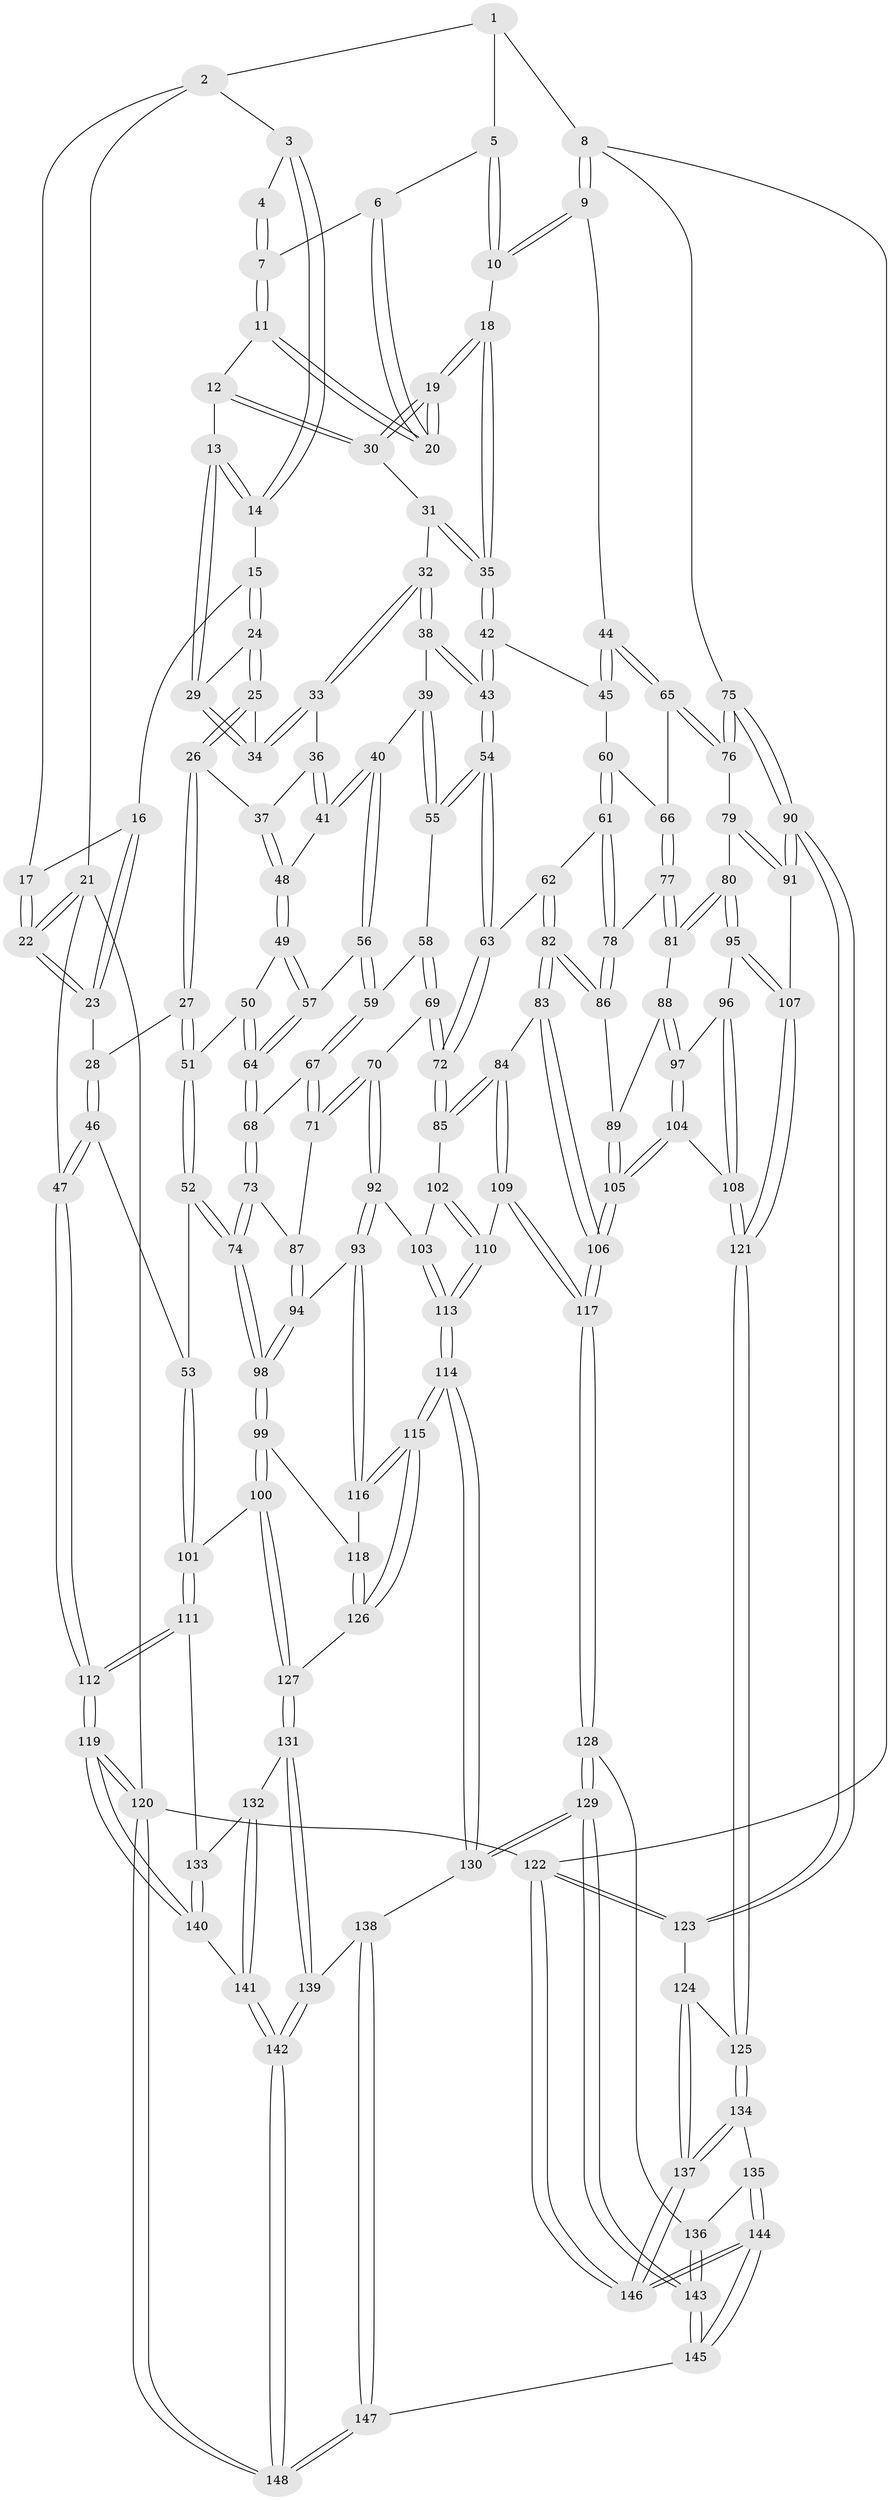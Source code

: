 // coarse degree distribution, {9: 0.01694915254237288, 4: 0.3050847457627119, 5: 0.4406779661016949, 3: 0.13559322033898305, 7: 0.05084745762711865, 6: 0.01694915254237288, 8: 0.01694915254237288, 2: 0.01694915254237288}
// Generated by graph-tools (version 1.1) at 2025/21/03/04/25 18:21:16]
// undirected, 148 vertices, 366 edges
graph export_dot {
graph [start="1"]
  node [color=gray90,style=filled];
  1 [pos="+0.8287708251693408+0"];
  2 [pos="+0.2549380364727308+0"];
  3 [pos="+0.2984507494250573+0"];
  4 [pos="+0.5768852322127916+0"];
  5 [pos="+0.8240191655446194+0"];
  6 [pos="+0.6904579353543325+0.07456448897945579"];
  7 [pos="+0.5853963168699707+0.06675855236216155"];
  8 [pos="+1+0.2688407439434646"];
  9 [pos="+1+0.25138373148860443"];
  10 [pos="+0.8918834087050136+0.18955482606294058"];
  11 [pos="+0.562709101144148+0.10332902062703186"];
  12 [pos="+0.5565147128830444+0.11021183692183063"];
  13 [pos="+0.5195028931273529+0.1145426305641025"];
  14 [pos="+0.42164782009288865+0.06423507451982226"];
  15 [pos="+0.3780170832583895+0.14419873733002286"];
  16 [pos="+0.1978700583298001+0.04115379092228123"];
  17 [pos="+0.19373152871054455+0.016249046444861134"];
  18 [pos="+0.7759361775408788+0.22162676614160992"];
  19 [pos="+0.7756799575949124+0.22138054755527803"];
  20 [pos="+0.7430263514572155+0.17821426892177267"];
  21 [pos="+0+0.20144142382406655"];
  22 [pos="+0+0.1767621236049869"];
  23 [pos="+0.20254922170146666+0.21132977818729903"];
  24 [pos="+0.374689786988438+0.1693687729075103"];
  25 [pos="+0.36360782943127895+0.19453353345057703"];
  26 [pos="+0.2830076094714876+0.2481476204955386"];
  27 [pos="+0.21937194141537827+0.2378526465259139"];
  28 [pos="+0.21234947237723334+0.2314757436741386"];
  29 [pos="+0.48516156213472506+0.16818984241484497"];
  30 [pos="+0.5751705717562908+0.15852998667072238"];
  31 [pos="+0.5788967071191621+0.24308701847483521"];
  32 [pos="+0.5247168247749071+0.27754755494268263"];
  33 [pos="+0.47254182336724804+0.2569370181021259"];
  34 [pos="+0.4680222588365209+0.24656049195418195"];
  35 [pos="+0.7146732177953238+0.29693104003295395"];
  36 [pos="+0.4330734858369086+0.29699688527904633"];
  37 [pos="+0.32258753439927934+0.29115665786179173"];
  38 [pos="+0.5278502575806783+0.2988970417312488"];
  39 [pos="+0.5137102282926779+0.35724236081279204"];
  40 [pos="+0.4419438013821802+0.3714935224326015"];
  41 [pos="+0.43705153415496084+0.36055968466732596"];
  42 [pos="+0.7076265610544205+0.3329559880114166"];
  43 [pos="+0.6581007709590577+0.3844674403202716"];
  44 [pos="+0.8482161945311061+0.4446500379244495"];
  45 [pos="+0.7536687852886517+0.37824056790954236"];
  46 [pos="+0+0.44588546094298487"];
  47 [pos="+0+0.44292703385095006"];
  48 [pos="+0.33541981450672415+0.3344490472123168"];
  49 [pos="+0.33602531426389826+0.39001274670973285"];
  50 [pos="+0.26948927813123036+0.42766756110128934"];
  51 [pos="+0.19642477523422244+0.4262151273458397"];
  52 [pos="+0.13074491111193756+0.4975478902850951"];
  53 [pos="+0.016303669074337446+0.48844187510631615"];
  54 [pos="+0.6202151674222063+0.44868014101807036"];
  55 [pos="+0.5575354463773518+0.4243216740714814"];
  56 [pos="+0.4213549967119316+0.43096549284983027"];
  57 [pos="+0.3924448517244637+0.4316890149163092"];
  58 [pos="+0.4491005800233091+0.4561041890778667"];
  59 [pos="+0.43797564277789164+0.4470613103666999"];
  60 [pos="+0.744554850833589+0.4705682672507647"];
  61 [pos="+0.642508795733336+0.4777775126391464"];
  62 [pos="+0.6323784122383693+0.4713559853213454"];
  63 [pos="+0.6220049877984707+0.46104931464944465"];
  64 [pos="+0.33531627869433656+0.5046466465477943"];
  65 [pos="+0.8480530317391024+0.44817305798285584"];
  66 [pos="+0.7894382061607548+0.49589766646436223"];
  67 [pos="+0.36746457227540175+0.5403613778180254"];
  68 [pos="+0.33480559965220025+0.511134358453316"];
  69 [pos="+0.47200858665824313+0.5711259335052639"];
  70 [pos="+0.44016241089533203+0.5746132605357628"];
  71 [pos="+0.3991653211558705+0.5764782281000276"];
  72 [pos="+0.5063962224148641+0.5903461086680342"];
  73 [pos="+0.21131125829232036+0.5840558217195607"];
  74 [pos="+0.2082356923487979+0.5854830583470182"];
  75 [pos="+1+0.5144286899360252"];
  76 [pos="+0.905959628120892+0.5364491895588245"];
  77 [pos="+0.7614510008297085+0.5530392127285093"];
  78 [pos="+0.6889774600791068+0.5238158656016092"];
  79 [pos="+0.8998225050267709+0.5469841058676455"];
  80 [pos="+0.8474610168558915+0.6024519830374961"];
  81 [pos="+0.7709952672298003+0.5789194887225994"];
  82 [pos="+0.6364329781277835+0.6376778549486826"];
  83 [pos="+0.6163907669796819+0.6568982184802853"];
  84 [pos="+0.5519422565859264+0.6470682172031795"];
  85 [pos="+0.5085944076164391+0.5958515007584299"];
  86 [pos="+0.6707249173803624+0.6218212213116835"];
  87 [pos="+0.39605936428112176+0.5796831523208971"];
  88 [pos="+0.7479391000602258+0.6104345951966261"];
  89 [pos="+0.7254831136082233+0.6227305353199719"];
  90 [pos="+1+0.718672967316903"];
  91 [pos="+0.9696133684156891+0.6916467305577026"];
  92 [pos="+0.39802363311955796+0.6901520347552625"];
  93 [pos="+0.37968168428130766+0.6910663615815179"];
  94 [pos="+0.3460050984138864+0.6527415646355664"];
  95 [pos="+0.8654958350689567+0.6936151593219535"];
  96 [pos="+0.7813742214731743+0.659455869108521"];
  97 [pos="+0.7677368480355566+0.6522999090885281"];
  98 [pos="+0.22475168823772904+0.6571968291439418"];
  99 [pos="+0.2232318053081675+0.6622488973404359"];
  100 [pos="+0.15205094167530953+0.7330996991389725"];
  101 [pos="+0.09875161693093998+0.7480723711828957"];
  102 [pos="+0.4450408417040859+0.6708531292298284"];
  103 [pos="+0.4178785899016645+0.6914642903265525"];
  104 [pos="+0.7304556439085779+0.7668641523985766"];
  105 [pos="+0.720324773505349+0.7683385569774046"];
  106 [pos="+0.6938806888590388+0.7787314470516816"];
  107 [pos="+0.8683970250933729+0.7009134606308812"];
  108 [pos="+0.7522955939597546+0.7667890468387059"];
  109 [pos="+0.5116980206946417+0.763420553294576"];
  110 [pos="+0.5069333781035178+0.7665893008141228"];
  111 [pos="+0.08482532355624084+0.7581483945489346"];
  112 [pos="+0+0.824637568004547"];
  113 [pos="+0.48070149376189425+0.7876787701568997"];
  114 [pos="+0.43741639096857166+0.8524724377378472"];
  115 [pos="+0.4360459521552214+0.851474877290448"];
  116 [pos="+0.3662037725969892+0.751216800757124"];
  117 [pos="+0.671593773669285+0.8129030649382348"];
  118 [pos="+0.28810096165776183+0.7500623713326896"];
  119 [pos="+0+1"];
  120 [pos="+0+1"];
  121 [pos="+0.8264464014790701+0.7677940739971516"];
  122 [pos="+1+1"];
  123 [pos="+1+0.7379984553465715"];
  124 [pos="+1+0.8109495104168898"];
  125 [pos="+0.859820876632294+0.8263823938899792"];
  126 [pos="+0.28397455484473094+0.8181544700565525"];
  127 [pos="+0.23280697245650434+0.8636831433223062"];
  128 [pos="+0.6698489958325878+0.8259050182710608"];
  129 [pos="+0.48079946731225837+0.9512203201316985"];
  130 [pos="+0.4435568032232226+0.8935571015898176"];
  131 [pos="+0.22865031362264232+0.8842832333726676"];
  132 [pos="+0.21844680109106582+0.8891207935922628"];
  133 [pos="+0.128615918871309+0.8909332350065128"];
  134 [pos="+0.8557155562860927+0.8877544351299173"];
  135 [pos="+0.7445140280544897+0.9195158609385263"];
  136 [pos="+0.7027726347242419+0.8993779640813911"];
  137 [pos="+0.8986384850914169+0.9556425009370109"];
  138 [pos="+0.2953123418794618+0.9256188659336352"];
  139 [pos="+0.26212486166442245+0.9134780197302913"];
  140 [pos="+0.09275820700293494+0.9274278677597961"];
  141 [pos="+0.18147005563671953+0.9818632257578449"];
  142 [pos="+0.19571535528799777+1"];
  143 [pos="+0.5209327144979816+1"];
  144 [pos="+0.8812652028697997+1"];
  145 [pos="+0.520878673674996+1"];
  146 [pos="+0.9992160062075086+1"];
  147 [pos="+0.35443975090771734+1"];
  148 [pos="+0.18890704795608376+1"];
  1 -- 2;
  1 -- 5;
  1 -- 8;
  2 -- 3;
  2 -- 17;
  2 -- 21;
  3 -- 4;
  3 -- 14;
  3 -- 14;
  4 -- 7;
  4 -- 7;
  5 -- 6;
  5 -- 10;
  5 -- 10;
  6 -- 7;
  6 -- 20;
  6 -- 20;
  7 -- 11;
  7 -- 11;
  8 -- 9;
  8 -- 9;
  8 -- 75;
  8 -- 122;
  9 -- 10;
  9 -- 10;
  9 -- 44;
  10 -- 18;
  11 -- 12;
  11 -- 20;
  11 -- 20;
  12 -- 13;
  12 -- 30;
  12 -- 30;
  13 -- 14;
  13 -- 14;
  13 -- 29;
  13 -- 29;
  14 -- 15;
  15 -- 16;
  15 -- 24;
  15 -- 24;
  16 -- 17;
  16 -- 23;
  16 -- 23;
  17 -- 22;
  17 -- 22;
  18 -- 19;
  18 -- 19;
  18 -- 35;
  18 -- 35;
  19 -- 20;
  19 -- 20;
  19 -- 30;
  19 -- 30;
  21 -- 22;
  21 -- 22;
  21 -- 47;
  21 -- 120;
  22 -- 23;
  22 -- 23;
  23 -- 28;
  24 -- 25;
  24 -- 25;
  24 -- 29;
  25 -- 26;
  25 -- 26;
  25 -- 34;
  26 -- 27;
  26 -- 27;
  26 -- 37;
  27 -- 28;
  27 -- 51;
  27 -- 51;
  28 -- 46;
  28 -- 46;
  29 -- 34;
  29 -- 34;
  30 -- 31;
  31 -- 32;
  31 -- 35;
  31 -- 35;
  32 -- 33;
  32 -- 33;
  32 -- 38;
  32 -- 38;
  33 -- 34;
  33 -- 34;
  33 -- 36;
  35 -- 42;
  35 -- 42;
  36 -- 37;
  36 -- 41;
  36 -- 41;
  37 -- 48;
  37 -- 48;
  38 -- 39;
  38 -- 43;
  38 -- 43;
  39 -- 40;
  39 -- 55;
  39 -- 55;
  40 -- 41;
  40 -- 41;
  40 -- 56;
  40 -- 56;
  41 -- 48;
  42 -- 43;
  42 -- 43;
  42 -- 45;
  43 -- 54;
  43 -- 54;
  44 -- 45;
  44 -- 45;
  44 -- 65;
  44 -- 65;
  45 -- 60;
  46 -- 47;
  46 -- 47;
  46 -- 53;
  47 -- 112;
  47 -- 112;
  48 -- 49;
  48 -- 49;
  49 -- 50;
  49 -- 57;
  49 -- 57;
  50 -- 51;
  50 -- 64;
  50 -- 64;
  51 -- 52;
  51 -- 52;
  52 -- 53;
  52 -- 74;
  52 -- 74;
  53 -- 101;
  53 -- 101;
  54 -- 55;
  54 -- 55;
  54 -- 63;
  54 -- 63;
  55 -- 58;
  56 -- 57;
  56 -- 59;
  56 -- 59;
  57 -- 64;
  57 -- 64;
  58 -- 59;
  58 -- 69;
  58 -- 69;
  59 -- 67;
  59 -- 67;
  60 -- 61;
  60 -- 61;
  60 -- 66;
  61 -- 62;
  61 -- 78;
  61 -- 78;
  62 -- 63;
  62 -- 82;
  62 -- 82;
  63 -- 72;
  63 -- 72;
  64 -- 68;
  64 -- 68;
  65 -- 66;
  65 -- 76;
  65 -- 76;
  66 -- 77;
  66 -- 77;
  67 -- 68;
  67 -- 71;
  67 -- 71;
  68 -- 73;
  68 -- 73;
  69 -- 70;
  69 -- 72;
  69 -- 72;
  70 -- 71;
  70 -- 71;
  70 -- 92;
  70 -- 92;
  71 -- 87;
  72 -- 85;
  72 -- 85;
  73 -- 74;
  73 -- 74;
  73 -- 87;
  74 -- 98;
  74 -- 98;
  75 -- 76;
  75 -- 76;
  75 -- 90;
  75 -- 90;
  76 -- 79;
  77 -- 78;
  77 -- 81;
  77 -- 81;
  78 -- 86;
  78 -- 86;
  79 -- 80;
  79 -- 91;
  79 -- 91;
  80 -- 81;
  80 -- 81;
  80 -- 95;
  80 -- 95;
  81 -- 88;
  82 -- 83;
  82 -- 83;
  82 -- 86;
  82 -- 86;
  83 -- 84;
  83 -- 106;
  83 -- 106;
  84 -- 85;
  84 -- 85;
  84 -- 109;
  84 -- 109;
  85 -- 102;
  86 -- 89;
  87 -- 94;
  87 -- 94;
  88 -- 89;
  88 -- 97;
  88 -- 97;
  89 -- 105;
  89 -- 105;
  90 -- 91;
  90 -- 91;
  90 -- 123;
  90 -- 123;
  91 -- 107;
  92 -- 93;
  92 -- 93;
  92 -- 103;
  93 -- 94;
  93 -- 116;
  93 -- 116;
  94 -- 98;
  94 -- 98;
  95 -- 96;
  95 -- 107;
  95 -- 107;
  96 -- 97;
  96 -- 108;
  96 -- 108;
  97 -- 104;
  97 -- 104;
  98 -- 99;
  98 -- 99;
  99 -- 100;
  99 -- 100;
  99 -- 118;
  100 -- 101;
  100 -- 127;
  100 -- 127;
  101 -- 111;
  101 -- 111;
  102 -- 103;
  102 -- 110;
  102 -- 110;
  103 -- 113;
  103 -- 113;
  104 -- 105;
  104 -- 105;
  104 -- 108;
  105 -- 106;
  105 -- 106;
  106 -- 117;
  106 -- 117;
  107 -- 121;
  107 -- 121;
  108 -- 121;
  108 -- 121;
  109 -- 110;
  109 -- 117;
  109 -- 117;
  110 -- 113;
  110 -- 113;
  111 -- 112;
  111 -- 112;
  111 -- 133;
  112 -- 119;
  112 -- 119;
  113 -- 114;
  113 -- 114;
  114 -- 115;
  114 -- 115;
  114 -- 130;
  114 -- 130;
  115 -- 116;
  115 -- 116;
  115 -- 126;
  115 -- 126;
  116 -- 118;
  117 -- 128;
  117 -- 128;
  118 -- 126;
  118 -- 126;
  119 -- 120;
  119 -- 120;
  119 -- 140;
  119 -- 140;
  120 -- 148;
  120 -- 148;
  120 -- 122;
  121 -- 125;
  121 -- 125;
  122 -- 123;
  122 -- 123;
  122 -- 146;
  122 -- 146;
  123 -- 124;
  124 -- 125;
  124 -- 137;
  124 -- 137;
  125 -- 134;
  125 -- 134;
  126 -- 127;
  127 -- 131;
  127 -- 131;
  128 -- 129;
  128 -- 129;
  128 -- 136;
  129 -- 130;
  129 -- 130;
  129 -- 143;
  129 -- 143;
  130 -- 138;
  131 -- 132;
  131 -- 139;
  131 -- 139;
  132 -- 133;
  132 -- 141;
  132 -- 141;
  133 -- 140;
  133 -- 140;
  134 -- 135;
  134 -- 137;
  134 -- 137;
  135 -- 136;
  135 -- 144;
  135 -- 144;
  136 -- 143;
  136 -- 143;
  137 -- 146;
  137 -- 146;
  138 -- 139;
  138 -- 147;
  138 -- 147;
  139 -- 142;
  139 -- 142;
  140 -- 141;
  141 -- 142;
  141 -- 142;
  142 -- 148;
  142 -- 148;
  143 -- 145;
  143 -- 145;
  144 -- 145;
  144 -- 145;
  144 -- 146;
  144 -- 146;
  145 -- 147;
  147 -- 148;
  147 -- 148;
}
